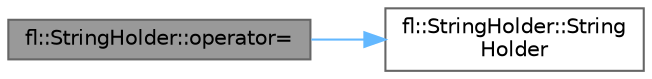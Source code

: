digraph "fl::StringHolder::operator="
{
 // INTERACTIVE_SVG=YES
 // LATEX_PDF_SIZE
  bgcolor="transparent";
  edge [fontname=Helvetica,fontsize=10,labelfontname=Helvetica,labelfontsize=10];
  node [fontname=Helvetica,fontsize=10,shape=box,height=0.2,width=0.4];
  rankdir="LR";
  Node1 [id="Node000001",label="fl::StringHolder::operator=",height=0.2,width=0.4,color="gray40", fillcolor="grey60", style="filled", fontcolor="black",tooltip=" "];
  Node1 -> Node2 [id="edge1_Node000001_Node000002",color="steelblue1",style="solid",tooltip=" "];
  Node2 [id="Node000002",label="fl::StringHolder::String\lHolder",height=0.2,width=0.4,color="grey40", fillcolor="white", style="filled",URL="$dc/da7/classfl_1_1_string_holder_a4d48a2ab717e351beb4c046ff36f743c.html#a4d48a2ab717e351beb4c046ff36f743c",tooltip=" "];
}
